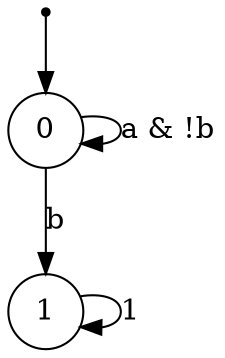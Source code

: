 digraph G {
{
0 [shape=circle]
1 [shape=circle]
init [shape=point]
}
0 -> 0 [label="a & !b"]
0 -> 1 [label="b"]
1 -> 1 [label="1"]
init -> 0
}
